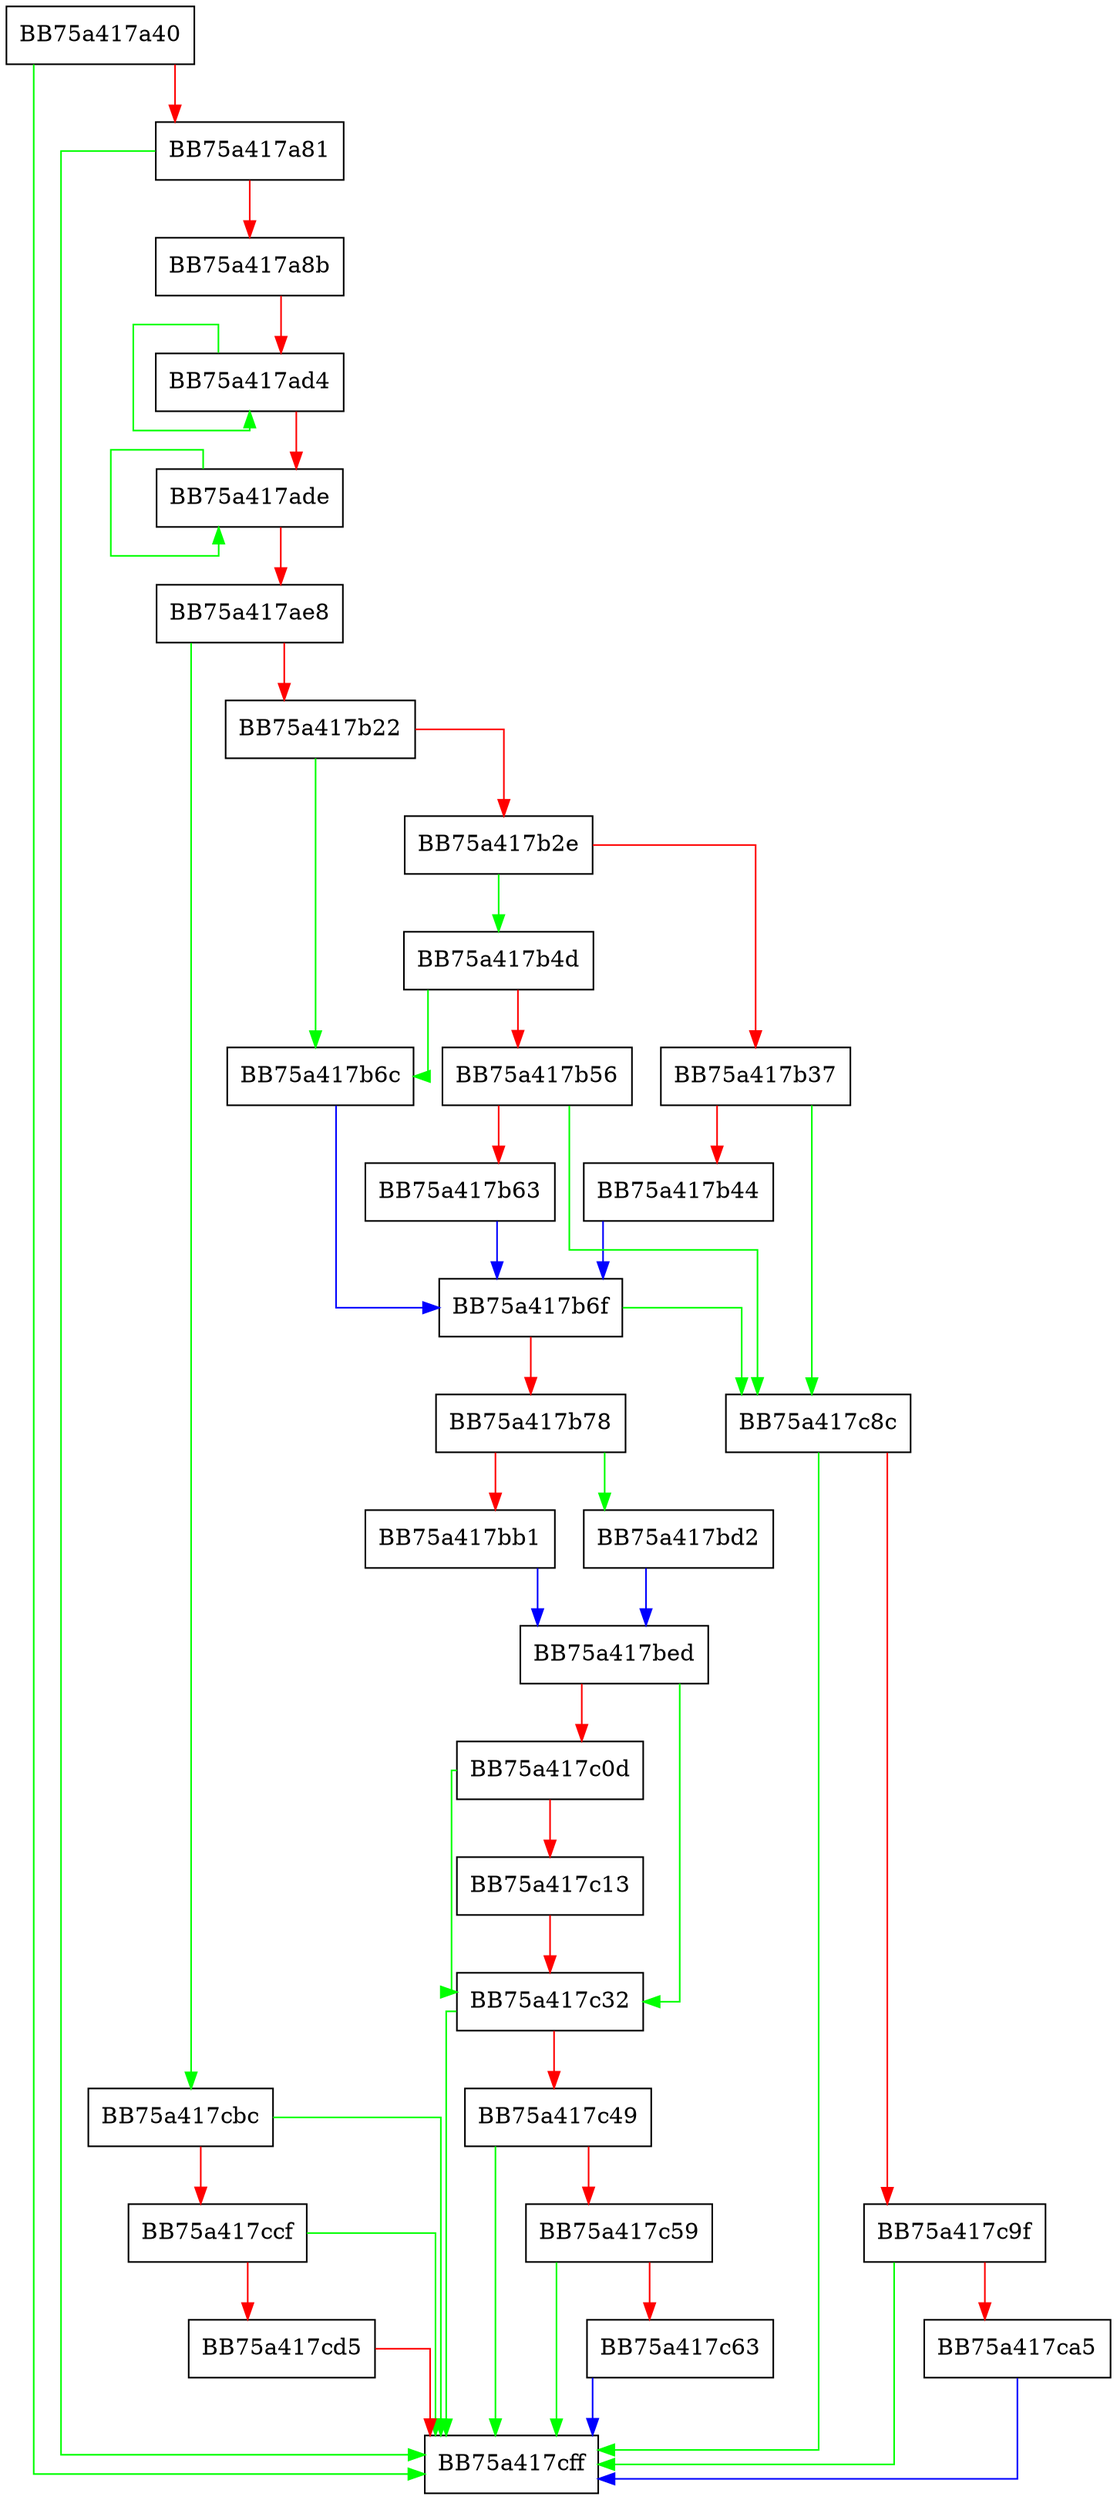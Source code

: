 digraph Scan {
  node [shape="box"];
  graph [splines=ortho];
  BB75a417a40 -> BB75a417cff [color="green"];
  BB75a417a40 -> BB75a417a81 [color="red"];
  BB75a417a81 -> BB75a417cff [color="green"];
  BB75a417a81 -> BB75a417a8b [color="red"];
  BB75a417a8b -> BB75a417ad4 [color="red"];
  BB75a417ad4 -> BB75a417ad4 [color="green"];
  BB75a417ad4 -> BB75a417ade [color="red"];
  BB75a417ade -> BB75a417ade [color="green"];
  BB75a417ade -> BB75a417ae8 [color="red"];
  BB75a417ae8 -> BB75a417cbc [color="green"];
  BB75a417ae8 -> BB75a417b22 [color="red"];
  BB75a417b22 -> BB75a417b6c [color="green"];
  BB75a417b22 -> BB75a417b2e [color="red"];
  BB75a417b2e -> BB75a417b4d [color="green"];
  BB75a417b2e -> BB75a417b37 [color="red"];
  BB75a417b37 -> BB75a417c8c [color="green"];
  BB75a417b37 -> BB75a417b44 [color="red"];
  BB75a417b44 -> BB75a417b6f [color="blue"];
  BB75a417b4d -> BB75a417b6c [color="green"];
  BB75a417b4d -> BB75a417b56 [color="red"];
  BB75a417b56 -> BB75a417c8c [color="green"];
  BB75a417b56 -> BB75a417b63 [color="red"];
  BB75a417b63 -> BB75a417b6f [color="blue"];
  BB75a417b6c -> BB75a417b6f [color="blue"];
  BB75a417b6f -> BB75a417c8c [color="green"];
  BB75a417b6f -> BB75a417b78 [color="red"];
  BB75a417b78 -> BB75a417bd2 [color="green"];
  BB75a417b78 -> BB75a417bb1 [color="red"];
  BB75a417bb1 -> BB75a417bed [color="blue"];
  BB75a417bd2 -> BB75a417bed [color="blue"];
  BB75a417bed -> BB75a417c32 [color="green"];
  BB75a417bed -> BB75a417c0d [color="red"];
  BB75a417c0d -> BB75a417c32 [color="green"];
  BB75a417c0d -> BB75a417c13 [color="red"];
  BB75a417c13 -> BB75a417c32 [color="red"];
  BB75a417c32 -> BB75a417cff [color="green"];
  BB75a417c32 -> BB75a417c49 [color="red"];
  BB75a417c49 -> BB75a417cff [color="green"];
  BB75a417c49 -> BB75a417c59 [color="red"];
  BB75a417c59 -> BB75a417cff [color="green"];
  BB75a417c59 -> BB75a417c63 [color="red"];
  BB75a417c63 -> BB75a417cff [color="blue"];
  BB75a417c8c -> BB75a417cff [color="green"];
  BB75a417c8c -> BB75a417c9f [color="red"];
  BB75a417c9f -> BB75a417cff [color="green"];
  BB75a417c9f -> BB75a417ca5 [color="red"];
  BB75a417ca5 -> BB75a417cff [color="blue"];
  BB75a417cbc -> BB75a417cff [color="green"];
  BB75a417cbc -> BB75a417ccf [color="red"];
  BB75a417ccf -> BB75a417cff [color="green"];
  BB75a417ccf -> BB75a417cd5 [color="red"];
  BB75a417cd5 -> BB75a417cff [color="red"];
}